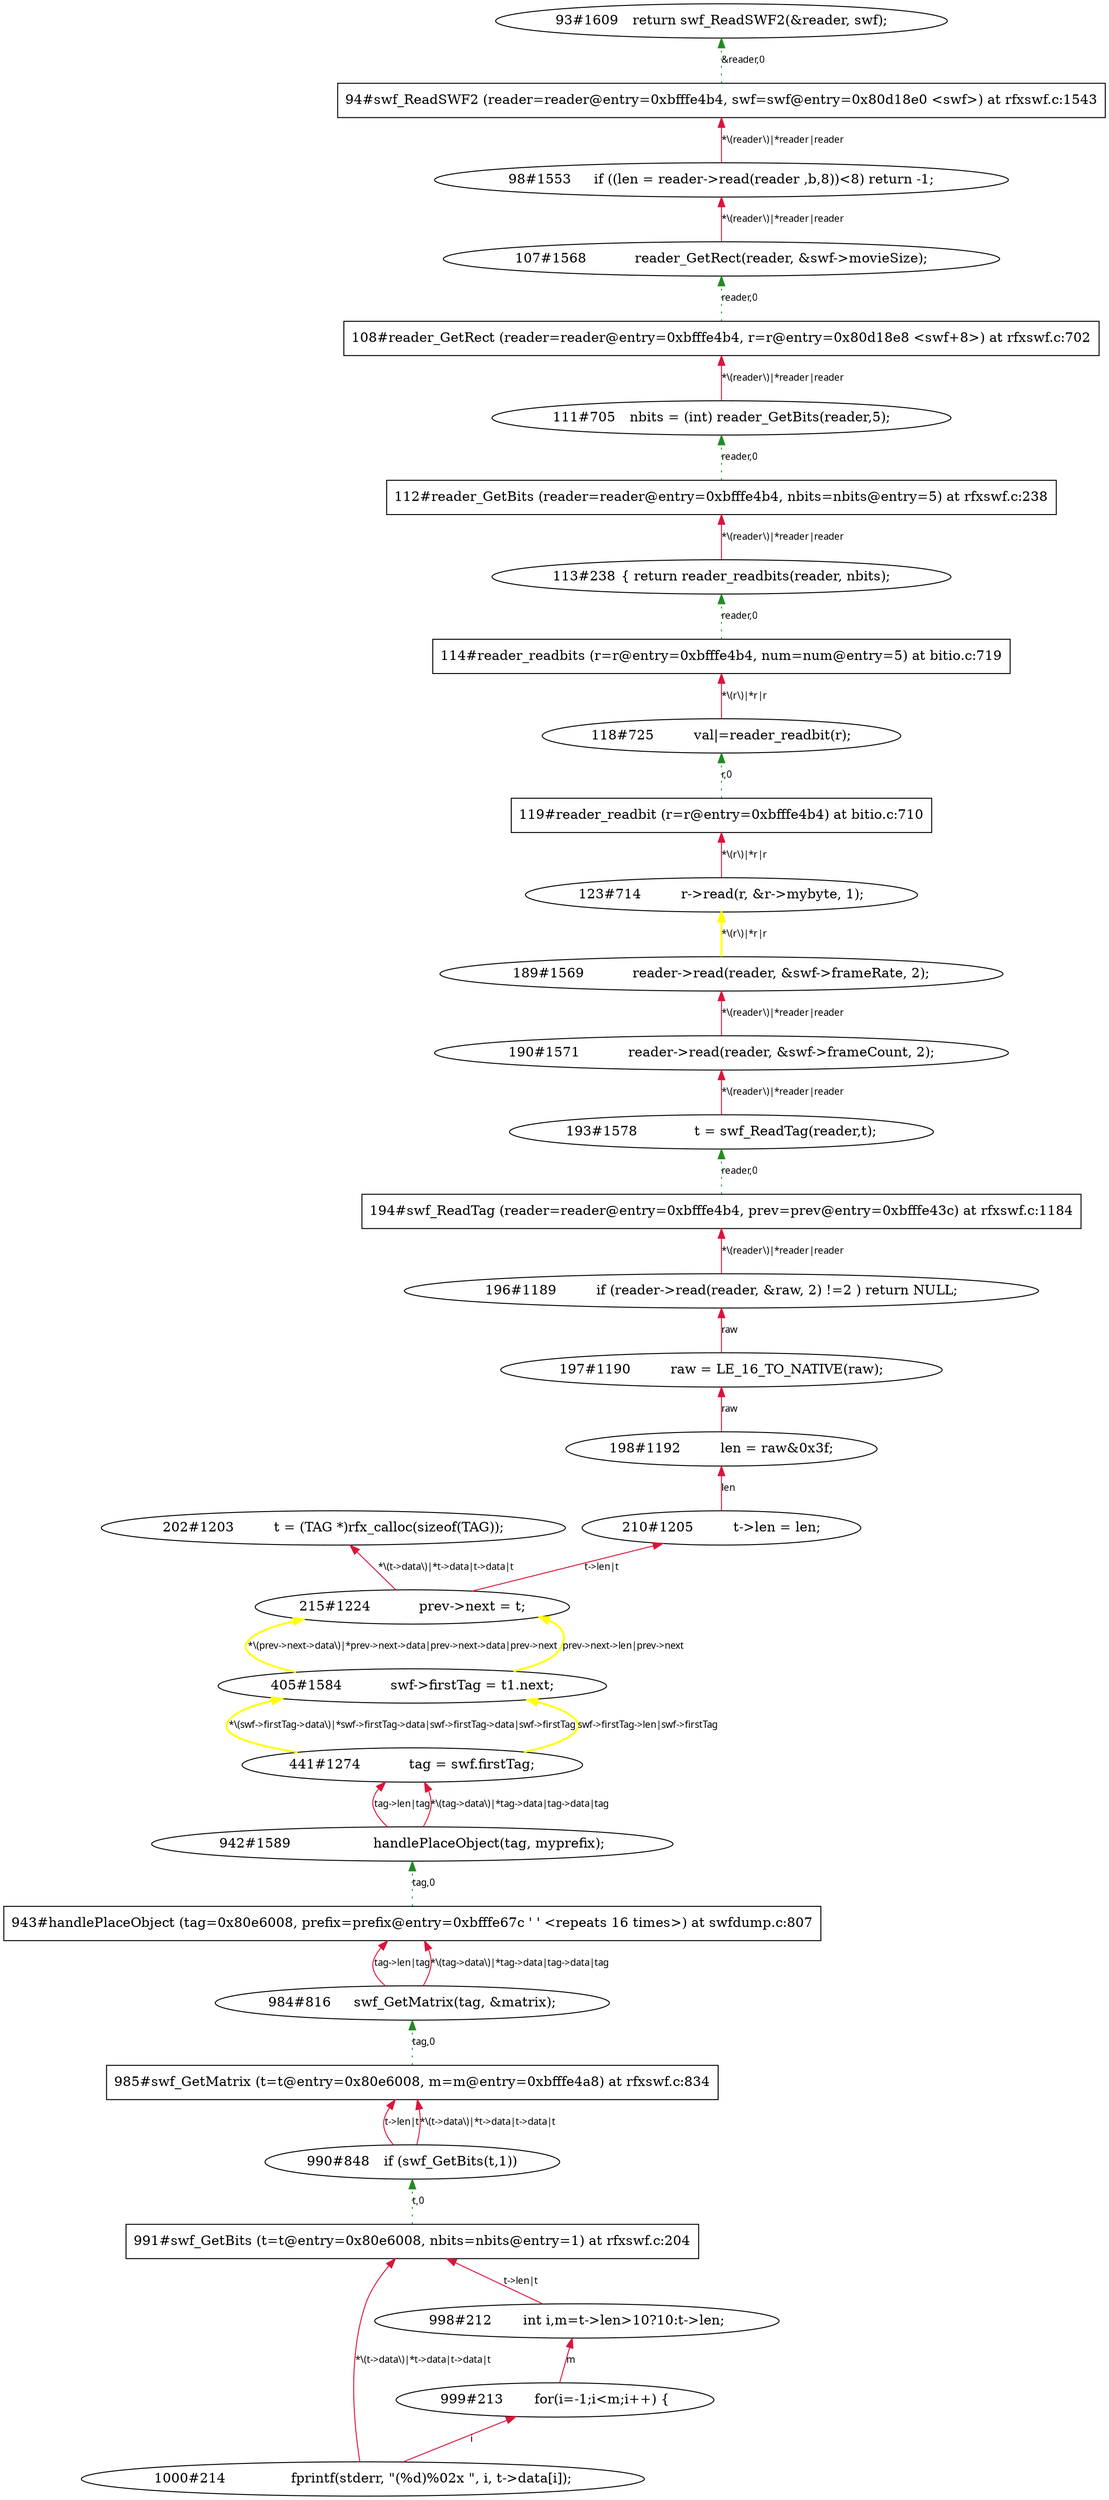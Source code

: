 digraph tiantgraph{
rankdir="BT";
"405#1584	    swf->firstTag = t1.next;";
"942#1589		    handlePlaceObject(tag, myprefix);";
"943#handlePlaceObject (tag=0x80e6008, prefix=prefix@entry=0xbfffe67c ' ' <repeats 16 times>) at swfdump.c:807"[shape="record"];
"94#swf_ReadSWF2 (reader=reader@entry=0xbfffe4b4, swf=swf@entry=0x80d18e0 <swf>) at rfxswf.c:1543"[shape="record"];
"441#1274	    tag = swf.firstTag;";
"189#1569	    reader->read(reader, &swf->frameRate, 2);";
"190#1571	    reader->read(reader, &swf->frameCount, 2);";
"193#1578	      t = swf_ReadTag(reader,t);";
"194#swf_ReadTag (reader=reader@entry=0xbfffe4b4, prev=prev@entry=0xbfffe43c) at rfxswf.c:1184"[shape="record"];
"196#1189	  if (reader->read(reader, &raw, 2) !=2 ) return NULL;";
"197#1190	  raw = LE_16_TO_NATIVE(raw);";
"198#1192	  len = raw&0x3f;";
"202#1203	  t = (TAG *)rfx_calloc(sizeof(TAG));";
"210#1205	  t->len = len;";
"215#1224	    prev->next = t;";
"984#816	    swf_GetMatrix(tag, &matrix);";
"985#swf_GetMatrix (t=t@entry=0x80e6008, m=m@entry=0xbfffe4a8) at rfxswf.c:834"[shape="record"];
"93#1609	  return swf_ReadSWF2(&reader, swf);";
"990#848	  if (swf_GetBits(t,1))";
"991#swf_GetBits (t=t@entry=0x80e6008, nbits=nbits@entry=1) at rfxswf.c:204"[shape="record"];
"98#1553	    if ((len = reader->read(reader ,b,8))<8) return -1;";
"998#212	      int i,m=t->len>10?10:t->len;";
"999#213	      for(i=-1;i<m;i++) \{";
"1000#214	        fprintf(stderr, \"(%d)%02x \", i, t->data[i]);";
"107#1568	    reader_GetRect(reader, &swf->movieSize);";
"108#reader_GetRect (reader=reader@entry=0xbfffe4b4, r=r@entry=0x80d18e8 <swf+8>) at rfxswf.c:702"[shape="record"];
"111#705	  nbits = (int) reader_GetBits(reader,5);";
"112#reader_GetBits (reader=reader@entry=0xbfffe4b4, nbits=nbits@entry=5) at rfxswf.c:238"[shape="record"];
"113#238	\{ return reader_readbits(reader, nbits);";
"114#reader_readbits (r=r@entry=0xbfffe4b4, num=num@entry=5) at bitio.c:719"[shape="record"];
"118#725		val|=reader_readbit(r);";
"119#reader_readbit (r=r@entry=0xbfffe4b4) at bitio.c:710"[shape="record"];
"123#714	        r->read(r, &r->mybyte, 1);";
edge [fontname = "Verdana", fontsize = 10, color="crimson", style="solid"];
"193#1578	      t = swf_ReadTag(reader,t);"->"190#1571	    reader->read(reader, &swf->frameCount, 2);"[label="*\\(reader\\)|*reader|reader"];
"98#1553	    if ((len = reader->read(reader ,b,8))<8) return -1;"->"94#swf_ReadSWF2 (reader=reader@entry=0xbfffe4b4, swf=swf@entry=0x80d18e0 <swf>) at rfxswf.c:1543"[label="*\\(reader\\)|*reader|reader"];
"196#1189	  if (reader->read(reader, &raw, 2) !=2 ) return NULL;"->"194#swf_ReadTag (reader=reader@entry=0xbfffe4b4, prev=prev@entry=0xbfffe43c) at rfxswf.c:1184"[label="*\\(reader\\)|*reader|reader"];
"197#1190	  raw = LE_16_TO_NATIVE(raw);"->"196#1189	  if (reader->read(reader, &raw, 2) !=2 ) return NULL;"[label="raw"];
"998#212	      int i,m=t->len>10?10:t->len;"->"991#swf_GetBits (t=t@entry=0x80e6008, nbits=nbits@entry=1) at rfxswf.c:204"[label="t->len|t"];
"999#213	      for(i=-1;i<m;i++) \{"->"998#212	      int i,m=t->len>10?10:t->len;"[label="m"];
"1000#214	        fprintf(stderr, \"(%d)%02x \", i, t->data[i]);"->"991#swf_GetBits (t=t@entry=0x80e6008, nbits=nbits@entry=1) at rfxswf.c:204"[label="*\\(t->data\\)|*t->data|t->data|t"];
"1000#214	        fprintf(stderr, \"(%d)%02x \", i, t->data[i]);"->"999#213	      for(i=-1;i<m;i++) \{"[label="i"];
"107#1568	    reader_GetRect(reader, &swf->movieSize);"->"98#1553	    if ((len = reader->read(reader ,b,8))<8) return -1;"[label="*\\(reader\\)|*reader|reader"];
"942#1589		    handlePlaceObject(tag, myprefix);"->"441#1274	    tag = swf.firstTag;"[label="tag->len|tag"];
"942#1589		    handlePlaceObject(tag, myprefix);"->"441#1274	    tag = swf.firstTag;"[label="*\\(tag->data\\)|*tag->data|tag->data|tag"];
"111#705	  nbits = (int) reader_GetBits(reader,5);"->"108#reader_GetRect (reader=reader@entry=0xbfffe4b4, r=r@entry=0x80d18e8 <swf+8>) at rfxswf.c:702"[label="*\\(reader\\)|*reader|reader"];
"190#1571	    reader->read(reader, &swf->frameCount, 2);"->"189#1569	    reader->read(reader, &swf->frameRate, 2);"[label="*\\(reader\\)|*reader|reader"];
"113#238	\{ return reader_readbits(reader, nbits);"->"112#reader_GetBits (reader=reader@entry=0xbfffe4b4, nbits=nbits@entry=5) at rfxswf.c:238"[label="*\\(reader\\)|*reader|reader"];
"210#1205	  t->len = len;"->"198#1192	  len = raw&0x3f;"[label="len"];
"118#725		val|=reader_readbit(r);"->"114#reader_readbits (r=r@entry=0xbfffe4b4, num=num@entry=5) at bitio.c:719"[label="*\\(r\\)|*r|r"];
"215#1224	    prev->next = t;"->"210#1205	  t->len = len;"[label="t->len|t"];
"215#1224	    prev->next = t;"->"202#1203	  t = (TAG *)rfx_calloc(sizeof(TAG));"[label="*\\(t->data\\)|*t->data|t->data|t"];
"984#816	    swf_GetMatrix(tag, &matrix);"->"943#handlePlaceObject (tag=0x80e6008, prefix=prefix@entry=0xbfffe67c ' ' <repeats 16 times>) at swfdump.c:807"[label="tag->len|tag"];
"984#816	    swf_GetMatrix(tag, &matrix);"->"943#handlePlaceObject (tag=0x80e6008, prefix=prefix@entry=0xbfffe67c ' ' <repeats 16 times>) at swfdump.c:807"[label="*\\(tag->data\\)|*tag->data|tag->data|tag"];
"123#714	        r->read(r, &r->mybyte, 1);"->"119#reader_readbit (r=r@entry=0xbfffe4b4) at bitio.c:710"[label="*\\(r\\)|*r|r"];
"990#848	  if (swf_GetBits(t,1))"->"985#swf_GetMatrix (t=t@entry=0x80e6008, m=m@entry=0xbfffe4a8) at rfxswf.c:834"[label="t->len|t"];
"990#848	  if (swf_GetBits(t,1))"->"985#swf_GetMatrix (t=t@entry=0x80e6008, m=m@entry=0xbfffe4a8) at rfxswf.c:834"[label="*\\(t->data\\)|*t->data|t->data|t"];
"198#1192	  len = raw&0x3f;"->"197#1190	  raw = LE_16_TO_NATIVE(raw);"[label="raw"];
"441#1274	    tag = swf.firstTag;"->"405#1584	    swf->firstTag = t1.next;"[label="*\\(swf->firstTag->data\\)|*swf->firstTag->data|swf->firstTag->data|swf->firstTag",style="bold", color="yellow"];
"441#1274	    tag = swf.firstTag;"->"405#1584	    swf->firstTag = t1.next;"[label="swf->firstTag->len|swf->firstTag",style="bold", color="yellow"];
"189#1569	    reader->read(reader, &swf->frameRate, 2);"->"123#714	        r->read(r, &r->mybyte, 1);"[label="*\\(r\\)|*r|r",style="bold", color="yellow"];
"405#1584	    swf->firstTag = t1.next;"->"215#1224	    prev->next = t;"[label="*\\(prev->next->data\\)|*prev->next->data|prev->next->data|prev->next",style="bold", color="yellow"];
"405#1584	    swf->firstTag = t1.next;"->"215#1224	    prev->next = t;"[label="prev->next->len|prev->next",style="bold", color="yellow"];
"194#swf_ReadTag (reader=reader@entry=0xbfffe4b4, prev=prev@entry=0xbfffe43c) at rfxswf.c:1184"->"193#1578	      t = swf_ReadTag(reader,t);"[label="reader,0",style="dotted", color="forestgreen"];
"108#reader_GetRect (reader=reader@entry=0xbfffe4b4, r=r@entry=0x80d18e8 <swf+8>) at rfxswf.c:702"->"107#1568	    reader_GetRect(reader, &swf->movieSize);"[label="reader,0",style="dotted", color="forestgreen"];
"943#handlePlaceObject (tag=0x80e6008, prefix=prefix@entry=0xbfffe67c ' ' <repeats 16 times>) at swfdump.c:807"->"942#1589		    handlePlaceObject(tag, myprefix);"[label="tag,0",style="dotted", color="forestgreen"];
"112#reader_GetBits (reader=reader@entry=0xbfffe4b4, nbits=nbits@entry=5) at rfxswf.c:238"->"111#705	  nbits = (int) reader_GetBits(reader,5);"[label="reader,0",style="dotted", color="forestgreen"];
"114#reader_readbits (r=r@entry=0xbfffe4b4, num=num@entry=5) at bitio.c:719"->"113#238	\{ return reader_readbits(reader, nbits);"[label="reader,0",style="dotted", color="forestgreen"];
"119#reader_readbit (r=r@entry=0xbfffe4b4) at bitio.c:710"->"118#725		val|=reader_readbit(r);"[label="r,0",style="dotted", color="forestgreen"];
"985#swf_GetMatrix (t=t@entry=0x80e6008, m=m@entry=0xbfffe4a8) at rfxswf.c:834"->"984#816	    swf_GetMatrix(tag, &matrix);"[label="tag,0",style="dotted", color="forestgreen"];
"94#swf_ReadSWF2 (reader=reader@entry=0xbfffe4b4, swf=swf@entry=0x80d18e0 <swf>) at rfxswf.c:1543"->"93#1609	  return swf_ReadSWF2(&reader, swf);"[label="&reader,0",style="dotted", color="forestgreen"];
"991#swf_GetBits (t=t@entry=0x80e6008, nbits=nbits@entry=1) at rfxswf.c:204"->"990#848	  if (swf_GetBits(t,1))"[label="t,0",style="dotted", color="forestgreen"];
}